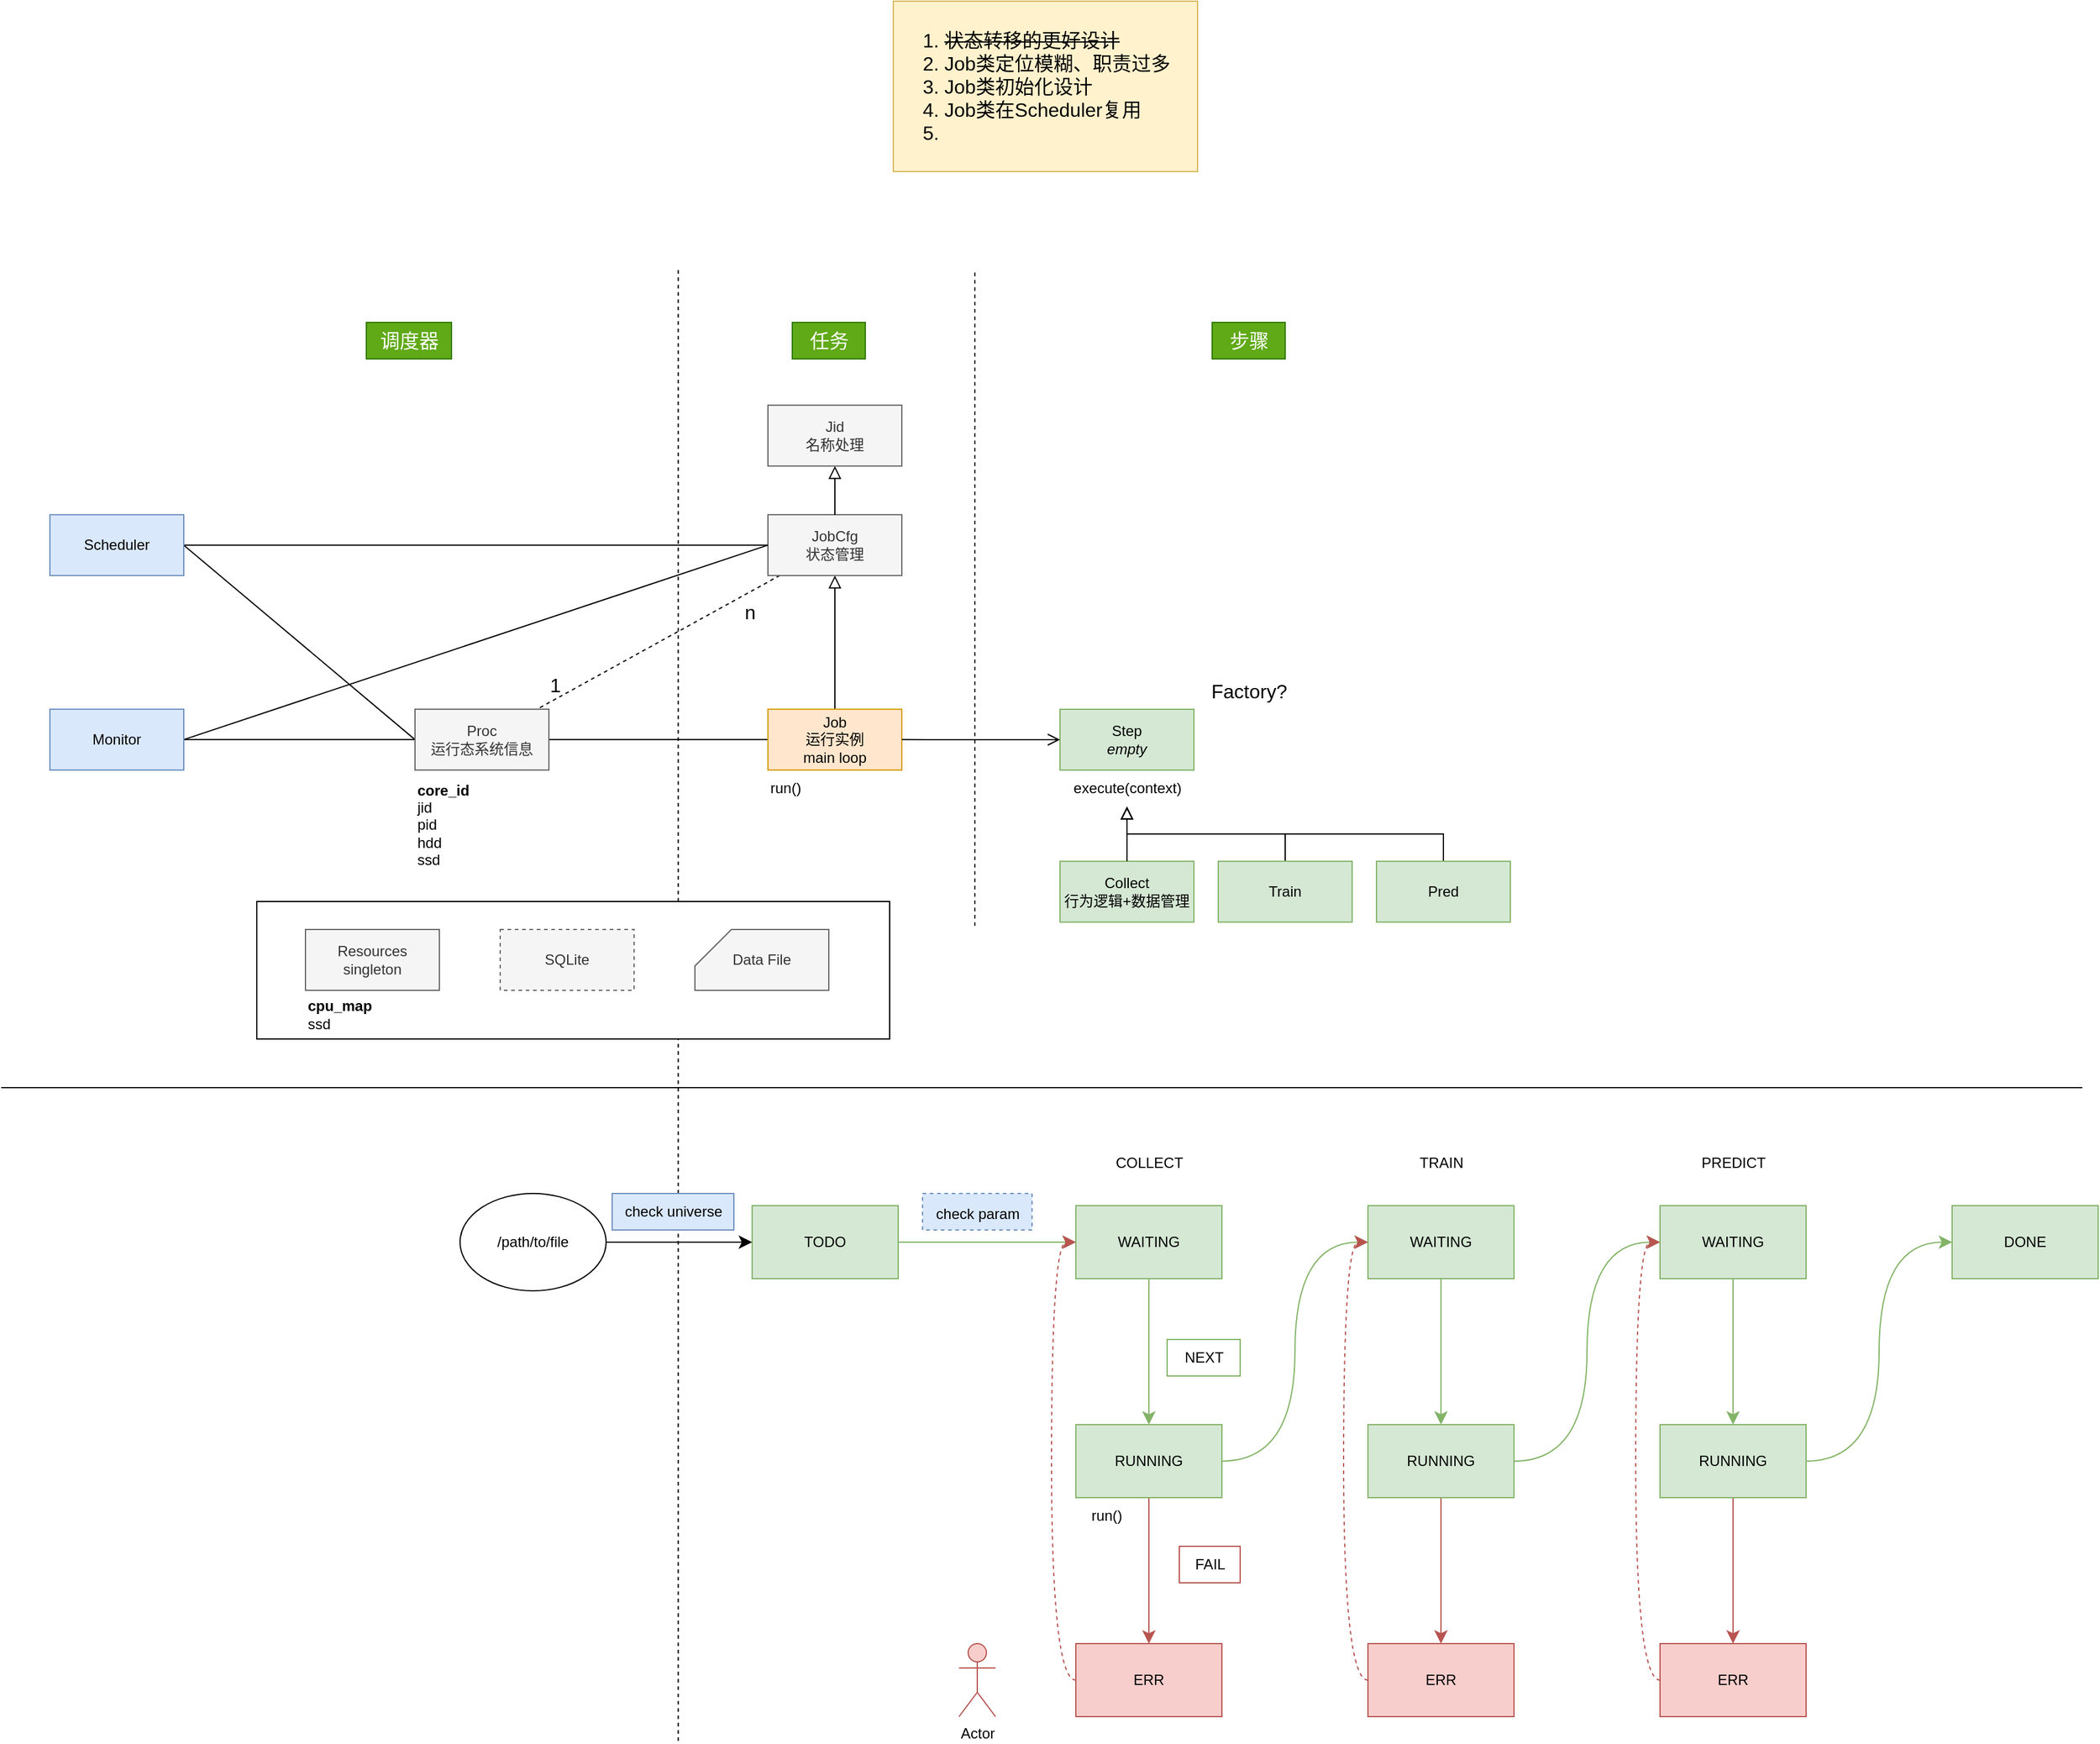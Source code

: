 <mxfile version="24.7.6">
  <diagram name="第 1 页" id="7KTaMBhgqVzbro8H5_XD">
    <mxGraphModel dx="699" dy="1607" grid="1" gridSize="10" guides="1" tooltips="1" connect="1" arrows="1" fold="1" page="0" pageScale="1" pageWidth="850" pageHeight="1100" math="0" shadow="0">
      <root>
        <mxCell id="0" />
        <mxCell id="1" parent="0" />
        <mxCell id="JNSrJHHTEGONHWkqj-x3-166" value="" style="endArrow=none;dashed=1;html=1;rounded=0;fontSize=12;startSize=8;endSize=8;curved=1;" edge="1" parent="1">
          <mxGeometry width="50" height="50" relative="1" as="geometry">
            <mxPoint x="1136.29" y="1390" as="sourcePoint" />
            <mxPoint x="1136.29" y="180" as="targetPoint" />
          </mxGeometry>
        </mxCell>
        <mxCell id="JNSrJHHTEGONHWkqj-x3-100" style="edgeStyle=none;curved=1;rounded=0;orthogonalLoop=1;jettySize=auto;html=1;exitX=0;exitY=0.5;exitDx=0;exitDy=0;entryX=1;entryY=0.5;entryDx=0;entryDy=0;fontSize=12;startSize=8;endSize=8;endArrow=none;endFill=0;" edge="1" parent="1" source="JNSrJHHTEGONHWkqj-x3-54" target="JNSrJHHTEGONHWkqj-x3-90">
          <mxGeometry relative="1" as="geometry" />
        </mxCell>
        <mxCell id="JNSrJHHTEGONHWkqj-x3-173" style="edgeStyle=none;curved=1;rounded=0;orthogonalLoop=1;jettySize=auto;html=1;entryX=0.5;entryY=0;entryDx=0;entryDy=0;fontSize=12;startSize=8;endSize=8;endArrow=none;endFill=0;startArrow=block;startFill=0;" edge="1" parent="1" source="JNSrJHHTEGONHWkqj-x3-54" target="JNSrJHHTEGONHWkqj-x3-53">
          <mxGeometry relative="1" as="geometry" />
        </mxCell>
        <mxCell id="JNSrJHHTEGONHWkqj-x3-192" value="" style="edgeStyle=none;curved=1;rounded=0;orthogonalLoop=1;jettySize=auto;html=1;fontSize=12;dashed=1;endArrow=none;endFill=0;" edge="1" parent="1" source="JNSrJHHTEGONHWkqj-x3-54" target="JNSrJHHTEGONHWkqj-x3-56">
          <mxGeometry relative="1" as="geometry" />
        </mxCell>
        <mxCell id="JNSrJHHTEGONHWkqj-x3-54" value="&lt;div&gt;JobCfg&lt;/div&gt;&lt;div&gt;状态管理&lt;/div&gt;" style="html=1;whiteSpace=wrap;fillColor=#f5f5f5;strokeColor=#666666;fontColor=#333333;" vertex="1" parent="1">
          <mxGeometry x="1210" y="382.08" width="110" height="50" as="geometry" />
        </mxCell>
        <mxCell id="JNSrJHHTEGONHWkqj-x3-60" value="" style="edgeStyle=orthogonalEdgeStyle;rounded=0;orthogonalLoop=1;jettySize=auto;html=1;fontSize=12;startSize=8;endSize=8;endArrow=none;endFill=0;startArrow=block;startFill=0;" edge="1" parent="1" source="JNSrJHHTEGONHWkqj-x3-55" target="JNSrJHHTEGONHWkqj-x3-54">
          <mxGeometry relative="1" as="geometry" />
        </mxCell>
        <mxCell id="JNSrJHHTEGONHWkqj-x3-55" value="&lt;div&gt;Jid&lt;/div&gt;&lt;div&gt;名称处理&lt;br&gt;&lt;/div&gt;" style="html=1;whiteSpace=wrap;fillColor=#f5f5f5;fontColor=#333333;strokeColor=#666666;" vertex="1" parent="1">
          <mxGeometry x="1210" y="292.08" width="110" height="50" as="geometry" />
        </mxCell>
        <mxCell id="JNSrJHHTEGONHWkqj-x3-89" value="" style="edgeStyle=none;curved=1;rounded=0;orthogonalLoop=1;jettySize=auto;html=1;fontSize=12;startSize=8;endSize=8;endArrow=none;endFill=0;exitX=1;exitY=0.5;exitDx=0;exitDy=0;entryX=0;entryY=0.5;entryDx=0;entryDy=0;" edge="1" parent="1" source="JNSrJHHTEGONHWkqj-x3-56" target="JNSrJHHTEGONHWkqj-x3-53">
          <mxGeometry relative="1" as="geometry" />
        </mxCell>
        <mxCell id="JNSrJHHTEGONHWkqj-x3-64" style="rounded=0;orthogonalLoop=1;jettySize=auto;html=1;entryX=0;entryY=0.5;entryDx=0;entryDy=0;fontSize=12;startSize=8;endSize=8;endArrow=none;endFill=0;exitX=1;exitY=0.5;exitDx=0;exitDy=0;" edge="1" parent="1" source="JNSrJHHTEGONHWkqj-x3-57" target="JNSrJHHTEGONHWkqj-x3-56">
          <mxGeometry relative="1" as="geometry" />
        </mxCell>
        <mxCell id="JNSrJHHTEGONHWkqj-x3-93" style="edgeStyle=none;curved=1;rounded=0;orthogonalLoop=1;jettySize=auto;html=1;exitX=1;exitY=0.5;exitDx=0;exitDy=0;entryX=0;entryY=0.5;entryDx=0;entryDy=0;fontSize=12;startSize=8;endSize=8;endArrow=none;endFill=0;" edge="1" parent="1" source="JNSrJHHTEGONHWkqj-x3-57" target="JNSrJHHTEGONHWkqj-x3-54">
          <mxGeometry relative="1" as="geometry" />
        </mxCell>
        <mxCell id="JNSrJHHTEGONHWkqj-x3-57" value="&lt;div&gt;Scheduler&lt;/div&gt;" style="html=1;whiteSpace=wrap;fillColor=#dae8fc;strokeColor=#6c8ebf;" vertex="1" parent="1">
          <mxGeometry x="620" y="382.08" width="110" height="50" as="geometry" />
        </mxCell>
        <mxCell id="JNSrJHHTEGONHWkqj-x3-184" style="edgeStyle=none;curved=1;rounded=0;orthogonalLoop=1;jettySize=auto;html=1;exitX=1;exitY=0.5;exitDx=0;exitDy=0;entryX=0;entryY=0.5;entryDx=0;entryDy=0;fontSize=12;startSize=8;endSize=8;endArrow=none;endFill=0;" edge="1" parent="1" source="JNSrJHHTEGONHWkqj-x3-90" target="JNSrJHHTEGONHWkqj-x3-56">
          <mxGeometry relative="1" as="geometry" />
        </mxCell>
        <mxCell id="JNSrJHHTEGONHWkqj-x3-90" value="Monitor" style="html=1;whiteSpace=wrap;fillColor=#dae8fc;strokeColor=#6c8ebf;" vertex="1" parent="1">
          <mxGeometry x="620" y="541.93" width="110" height="50" as="geometry" />
        </mxCell>
        <mxCell id="JNSrJHHTEGONHWkqj-x3-119" value="" style="edgeStyle=none;curved=1;rounded=0;orthogonalLoop=1;jettySize=auto;html=1;fontSize=12;startSize=8;endSize=8;fillColor=#d5e8d4;strokeColor=#82b366;" edge="1" parent="1" source="JNSrJHHTEGONHWkqj-x3-113" target="JNSrJHHTEGONHWkqj-x3-118">
          <mxGeometry relative="1" as="geometry" />
        </mxCell>
        <mxCell id="JNSrJHHTEGONHWkqj-x3-113" value="TODO" style="rounded=0;whiteSpace=wrap;html=1;fillColor=#d5e8d4;strokeColor=#82b366;" vertex="1" parent="1">
          <mxGeometry x="1197" y="950" width="120" height="60" as="geometry" />
        </mxCell>
        <mxCell id="JNSrJHHTEGONHWkqj-x3-122" value="" style="edgeStyle=none;curved=1;rounded=0;orthogonalLoop=1;jettySize=auto;html=1;fontSize=12;startSize=8;endSize=8;fillColor=#d5e8d4;strokeColor=#82b366;" edge="1" parent="1" source="JNSrJHHTEGONHWkqj-x3-118" target="JNSrJHHTEGONHWkqj-x3-121">
          <mxGeometry relative="1" as="geometry" />
        </mxCell>
        <mxCell id="JNSrJHHTEGONHWkqj-x3-118" value="&lt;div&gt;WAITING&lt;/div&gt;" style="rounded=0;whiteSpace=wrap;html=1;fillColor=#d5e8d4;strokeColor=#82b366;" vertex="1" parent="1">
          <mxGeometry x="1463" y="950" width="120" height="60" as="geometry" />
        </mxCell>
        <mxCell id="JNSrJHHTEGONHWkqj-x3-127" value="" style="edgeStyle=none;curved=1;rounded=0;orthogonalLoop=1;jettySize=auto;html=1;fontSize=12;startSize=8;endSize=8;fillColor=#f8cecc;strokeColor=#b85450;" edge="1" parent="1" source="JNSrJHHTEGONHWkqj-x3-121" target="JNSrJHHTEGONHWkqj-x3-126">
          <mxGeometry relative="1" as="geometry" />
        </mxCell>
        <mxCell id="JNSrJHHTEGONHWkqj-x3-121" value="RUNNING" style="rounded=0;whiteSpace=wrap;html=1;fillColor=#d5e8d4;strokeColor=#82b366;" vertex="1" parent="1">
          <mxGeometry x="1463" y="1130" width="120" height="60" as="geometry" />
        </mxCell>
        <mxCell id="JNSrJHHTEGONHWkqj-x3-149" style="edgeStyle=orthogonalEdgeStyle;rounded=0;orthogonalLoop=1;jettySize=auto;html=1;exitX=0;exitY=0.5;exitDx=0;exitDy=0;entryX=0;entryY=0.5;entryDx=0;entryDy=0;fontSize=12;startSize=8;endSize=8;curved=1;fillColor=#f8cecc;strokeColor=#b85450;dashed=1;" edge="1" parent="1" source="JNSrJHHTEGONHWkqj-x3-126" target="JNSrJHHTEGONHWkqj-x3-118">
          <mxGeometry relative="1" as="geometry" />
        </mxCell>
        <mxCell id="JNSrJHHTEGONHWkqj-x3-126" value="ERR" style="rounded=0;whiteSpace=wrap;html=1;fillColor=#f8cecc;strokeColor=#b85450;" vertex="1" parent="1">
          <mxGeometry x="1463" y="1310" width="120" height="60" as="geometry" />
        </mxCell>
        <mxCell id="JNSrJHHTEGONHWkqj-x3-142" value="" style="edgeStyle=none;curved=1;rounded=0;orthogonalLoop=1;jettySize=auto;html=1;fontSize=12;startSize=8;endSize=8;fillColor=#d5e8d4;strokeColor=#82b366;" edge="1" parent="1" source="JNSrJHHTEGONHWkqj-x3-128" target="JNSrJHHTEGONHWkqj-x3-134">
          <mxGeometry relative="1" as="geometry" />
        </mxCell>
        <mxCell id="JNSrJHHTEGONHWkqj-x3-128" value="&lt;div&gt;WAITING&lt;/div&gt;" style="rounded=0;whiteSpace=wrap;html=1;fillColor=#d5e8d4;strokeColor=#82b366;" vertex="1" parent="1">
          <mxGeometry x="1703" y="950" width="120" height="60" as="geometry" />
        </mxCell>
        <mxCell id="JNSrJHHTEGONHWkqj-x3-143" value="" style="edgeStyle=none;curved=1;rounded=0;orthogonalLoop=1;jettySize=auto;html=1;fontSize=12;startSize=8;endSize=8;fillColor=#d5e8d4;strokeColor=#82b366;" edge="1" parent="1" source="JNSrJHHTEGONHWkqj-x3-130" target="JNSrJHHTEGONHWkqj-x3-136">
          <mxGeometry relative="1" as="geometry" />
        </mxCell>
        <mxCell id="JNSrJHHTEGONHWkqj-x3-130" value="&lt;div&gt;WAITING&lt;/div&gt;" style="rounded=0;whiteSpace=wrap;html=1;fillColor=#d5e8d4;strokeColor=#82b366;" vertex="1" parent="1">
          <mxGeometry x="1943" y="950" width="120" height="60" as="geometry" />
        </mxCell>
        <mxCell id="JNSrJHHTEGONHWkqj-x3-132" value="DONE" style="rounded=0;whiteSpace=wrap;html=1;fillColor=#d5e8d4;strokeColor=#82b366;" vertex="1" parent="1">
          <mxGeometry x="2183" y="950" width="120" height="60" as="geometry" />
        </mxCell>
        <mxCell id="JNSrJHHTEGONHWkqj-x3-145" value="" style="edgeStyle=none;curved=1;rounded=0;orthogonalLoop=1;jettySize=auto;html=1;fontSize=12;startSize=8;endSize=8;fillColor=#f8cecc;strokeColor=#b85450;" edge="1" parent="1" source="JNSrJHHTEGONHWkqj-x3-134" target="JNSrJHHTEGONHWkqj-x3-138">
          <mxGeometry relative="1" as="geometry" />
        </mxCell>
        <mxCell id="JNSrJHHTEGONHWkqj-x3-147" style="edgeStyle=orthogonalEdgeStyle;curved=1;rounded=0;orthogonalLoop=1;jettySize=auto;html=1;exitX=1;exitY=0.5;exitDx=0;exitDy=0;entryX=0;entryY=0.5;entryDx=0;entryDy=0;fontSize=12;startSize=8;endSize=8;fillColor=#d5e8d4;strokeColor=#82b366;" edge="1" parent="1" source="JNSrJHHTEGONHWkqj-x3-134" target="JNSrJHHTEGONHWkqj-x3-130">
          <mxGeometry relative="1" as="geometry" />
        </mxCell>
        <mxCell id="JNSrJHHTEGONHWkqj-x3-134" value="RUNNING" style="rounded=0;whiteSpace=wrap;html=1;fillColor=#d5e8d4;strokeColor=#82b366;" vertex="1" parent="1">
          <mxGeometry x="1703" y="1130" width="120" height="60" as="geometry" />
        </mxCell>
        <mxCell id="JNSrJHHTEGONHWkqj-x3-144" value="" style="edgeStyle=none;curved=1;rounded=0;orthogonalLoop=1;jettySize=auto;html=1;fontSize=12;startSize=8;endSize=8;fillColor=#f8cecc;strokeColor=#b85450;" edge="1" parent="1" source="JNSrJHHTEGONHWkqj-x3-136" target="JNSrJHHTEGONHWkqj-x3-140">
          <mxGeometry relative="1" as="geometry" />
        </mxCell>
        <mxCell id="JNSrJHHTEGONHWkqj-x3-148" style="edgeStyle=orthogonalEdgeStyle;curved=1;rounded=0;orthogonalLoop=1;jettySize=auto;html=1;exitX=1;exitY=0.5;exitDx=0;exitDy=0;entryX=0;entryY=0.5;entryDx=0;entryDy=0;fontSize=12;startSize=8;endSize=8;fillColor=#d5e8d4;strokeColor=#82b366;" edge="1" parent="1" source="JNSrJHHTEGONHWkqj-x3-136" target="JNSrJHHTEGONHWkqj-x3-132">
          <mxGeometry relative="1" as="geometry" />
        </mxCell>
        <mxCell id="JNSrJHHTEGONHWkqj-x3-136" value="RUNNING" style="rounded=0;whiteSpace=wrap;html=1;fillColor=#d5e8d4;strokeColor=#82b366;" vertex="1" parent="1">
          <mxGeometry x="1943" y="1130" width="120" height="60" as="geometry" />
        </mxCell>
        <mxCell id="JNSrJHHTEGONHWkqj-x3-138" value="ERR" style="rounded=0;whiteSpace=wrap;html=1;fillColor=#f8cecc;strokeColor=#b85450;" vertex="1" parent="1">
          <mxGeometry x="1703" y="1310" width="120" height="60" as="geometry" />
        </mxCell>
        <mxCell id="JNSrJHHTEGONHWkqj-x3-152" style="edgeStyle=orthogonalEdgeStyle;curved=1;rounded=0;orthogonalLoop=1;jettySize=auto;html=1;exitX=0;exitY=0.5;exitDx=0;exitDy=0;entryX=0;entryY=0.5;entryDx=0;entryDy=0;fontSize=12;startSize=8;endSize=8;fillColor=#f8cecc;strokeColor=#b85450;dashed=1;" edge="1" parent="1" source="JNSrJHHTEGONHWkqj-x3-140" target="JNSrJHHTEGONHWkqj-x3-130">
          <mxGeometry relative="1" as="geometry" />
        </mxCell>
        <mxCell id="JNSrJHHTEGONHWkqj-x3-140" value="ERR" style="rounded=0;whiteSpace=wrap;html=1;fillColor=#f8cecc;strokeColor=#b85450;" vertex="1" parent="1">
          <mxGeometry x="1943" y="1310" width="120" height="60" as="geometry" />
        </mxCell>
        <mxCell id="JNSrJHHTEGONHWkqj-x3-153" value="TRAIN" style="text;html=1;align=center;verticalAlign=middle;resizable=0;points=[];autosize=1;strokeColor=none;fillColor=none;fontSize=12;" vertex="1" parent="1">
          <mxGeometry x="1733" y="900" width="60" height="30" as="geometry" />
        </mxCell>
        <mxCell id="JNSrJHHTEGONHWkqj-x3-154" value="COLLECT" style="text;html=1;align=center;verticalAlign=middle;resizable=0;points=[];autosize=1;strokeColor=none;fillColor=none;fontSize=12;" vertex="1" parent="1">
          <mxGeometry x="1483" y="900" width="80" height="30" as="geometry" />
        </mxCell>
        <mxCell id="JNSrJHHTEGONHWkqj-x3-155" value="PREDICT" style="text;html=1;align=center;verticalAlign=middle;resizable=0;points=[];autosize=1;strokeColor=none;fillColor=none;fontSize=12;" vertex="1" parent="1">
          <mxGeometry x="1963" y="900" width="80" height="30" as="geometry" />
        </mxCell>
        <mxCell id="JNSrJHHTEGONHWkqj-x3-157" value="&lt;font style=&quot;font-size: 12px;&quot;&gt;check param&lt;br&gt;&lt;/font&gt;" style="text;html=1;align=center;verticalAlign=middle;resizable=0;points=[];autosize=1;strokeColor=#6c8ebf;fillColor=#dae8fc;fontSize=16;dashed=1;" vertex="1" parent="1">
          <mxGeometry x="1337" y="940" width="90" height="30" as="geometry" />
        </mxCell>
        <mxCell id="JNSrJHHTEGONHWkqj-x3-164" value="" style="edgeStyle=none;curved=1;rounded=0;orthogonalLoop=1;jettySize=auto;html=1;fontSize=12;startSize=8;endSize=8;" edge="1" parent="1" source="JNSrJHHTEGONHWkqj-x3-158" target="JNSrJHHTEGONHWkqj-x3-113">
          <mxGeometry relative="1" as="geometry" />
        </mxCell>
        <mxCell id="JNSrJHHTEGONHWkqj-x3-158" value="/path/to/file" style="ellipse;whiteSpace=wrap;html=1;" vertex="1" parent="1">
          <mxGeometry x="957" y="940" width="120" height="80" as="geometry" />
        </mxCell>
        <mxCell id="JNSrJHHTEGONHWkqj-x3-165" value="check universe" style="text;html=1;align=center;verticalAlign=middle;resizable=0;points=[];autosize=1;fontSize=12;fillColor=#dae8fc;strokeColor=#6c8ebf;" vertex="1" parent="1">
          <mxGeometry x="1082" y="940" width="100" height="30" as="geometry" />
        </mxCell>
        <mxCell id="JNSrJHHTEGONHWkqj-x3-167" value="Actor" style="shape=umlActor;verticalLabelPosition=bottom;verticalAlign=top;html=1;outlineConnect=0;fillColor=#f8cecc;strokeColor=#b85450;" vertex="1" parent="1">
          <mxGeometry x="1367" y="1310" width="30" height="60" as="geometry" />
        </mxCell>
        <mxCell id="JNSrJHHTEGONHWkqj-x3-146" style="edgeStyle=orthogonalEdgeStyle;curved=1;rounded=0;orthogonalLoop=1;jettySize=auto;html=1;exitX=1;exitY=0.5;exitDx=0;exitDy=0;entryX=0;entryY=0.5;entryDx=0;entryDy=0;fontSize=12;startSize=8;endSize=8;fillColor=#d5e8d4;strokeColor=#82b366;" edge="1" parent="1" source="JNSrJHHTEGONHWkqj-x3-121" target="JNSrJHHTEGONHWkqj-x3-128">
          <mxGeometry relative="1" as="geometry" />
        </mxCell>
        <mxCell id="JNSrJHHTEGONHWkqj-x3-151" style="edgeStyle=orthogonalEdgeStyle;curved=1;rounded=0;orthogonalLoop=1;jettySize=auto;html=1;exitX=0;exitY=0.5;exitDx=0;exitDy=0;entryX=0;entryY=0.5;entryDx=0;entryDy=0;fontSize=12;startSize=8;endSize=8;fillColor=#f8cecc;strokeColor=#b85450;dashed=1;" edge="1" parent="1" source="JNSrJHHTEGONHWkqj-x3-138" target="JNSrJHHTEGONHWkqj-x3-128">
          <mxGeometry relative="1" as="geometry" />
        </mxCell>
        <mxCell id="JNSrJHHTEGONHWkqj-x3-170" value="&lt;div align=&quot;left&quot;&gt;&lt;ol&gt;&lt;li&gt;&lt;strike&gt;状态转移的更好设计&lt;/strike&gt;&lt;/li&gt;&lt;li&gt;Job类定位模糊、职责过多&lt;/li&gt;&lt;li&gt;Job类初始化设计&lt;br&gt;&lt;/li&gt;&lt;li&gt;Job类在Scheduler复用&lt;/li&gt;&lt;li&gt;&lt;br&gt;&lt;/li&gt;&lt;/ol&gt;&lt;/div&gt;" style="text;html=1;align=left;verticalAlign=middle;resizable=0;points=[];autosize=1;strokeColor=#d6b656;fillColor=#fff2cc;fontSize=16;" vertex="1" parent="1">
          <mxGeometry x="1313" y="-40" width="250" height="140" as="geometry" />
        </mxCell>
        <mxCell id="JNSrJHHTEGONHWkqj-x3-171" value="调度器" style="text;html=1;align=center;verticalAlign=middle;resizable=0;points=[];autosize=1;strokeColor=#2D7600;fillColor=#60a917;fontSize=16;fontColor=#ffffff;" vertex="1" parent="1">
          <mxGeometry x="880" y="224" width="70" height="30" as="geometry" />
        </mxCell>
        <mxCell id="JNSrJHHTEGONHWkqj-x3-172" value="任务" style="text;html=1;align=center;verticalAlign=middle;resizable=0;points=[];autosize=1;strokeColor=#2D7600;fillColor=#60a917;fontSize=16;fontColor=#ffffff;" vertex="1" parent="1">
          <mxGeometry x="1230" y="224" width="60" height="30" as="geometry" />
        </mxCell>
        <mxCell id="JNSrJHHTEGONHWkqj-x3-175" value="" style="group" vertex="1" connectable="0" parent="1">
          <mxGeometry x="920" y="541.93" width="110" height="140" as="geometry" />
        </mxCell>
        <mxCell id="JNSrJHHTEGONHWkqj-x3-56" value="&lt;div&gt;Proc&lt;/div&gt;运行态系统信息" style="html=1;whiteSpace=wrap;fillColor=#f5f5f5;strokeColor=#666666;fontColor=#333333;" vertex="1" parent="JNSrJHHTEGONHWkqj-x3-175">
          <mxGeometry width="110" height="50" as="geometry" />
        </mxCell>
        <mxCell id="JNSrJHHTEGONHWkqj-x3-108" value="&lt;div style=&quot;font-size: 12px;&quot;&gt;&lt;b&gt;core_id&lt;/b&gt;&lt;/div&gt;&lt;div style=&quot;font-size: 12px;&quot;&gt;jid&lt;/div&gt;&lt;div style=&quot;font-size: 12px;&quot;&gt;pid&lt;/div&gt;&lt;div style=&quot;font-size: 12px;&quot;&gt;hdd&lt;/div&gt;&lt;div style=&quot;font-size: 12px;&quot;&gt;ssd&lt;br style=&quot;font-size: 12px;&quot;&gt;&lt;/div&gt;" style="text;html=1;align=left;verticalAlign=middle;resizable=0;points=[];autosize=1;strokeColor=none;fillColor=none;fontSize=12;" vertex="1" parent="JNSrJHHTEGONHWkqj-x3-175">
          <mxGeometry y="50" width="70" height="90" as="geometry" />
        </mxCell>
        <mxCell id="JNSrJHHTEGONHWkqj-x3-176" value="" style="group" vertex="1" connectable="0" parent="1">
          <mxGeometry x="1210" y="541.93" width="110" height="80" as="geometry" />
        </mxCell>
        <mxCell id="JNSrJHHTEGONHWkqj-x3-53" value="&lt;div&gt;Job&lt;/div&gt;&lt;div&gt;运行实例&lt;/div&gt;&lt;div&gt;main loop&lt;br&gt;&lt;/div&gt;" style="html=1;whiteSpace=wrap;fillColor=#ffe6cc;strokeColor=#d79b00;" vertex="1" parent="JNSrJHHTEGONHWkqj-x3-176">
          <mxGeometry width="110" height="50" as="geometry" />
        </mxCell>
        <mxCell id="JNSrJHHTEGONHWkqj-x3-111" value="run()" style="text;html=1;align=left;verticalAlign=middle;resizable=0;points=[];autosize=1;strokeColor=none;fillColor=none;fontSize=12;" vertex="1" parent="JNSrJHHTEGONHWkqj-x3-176">
          <mxGeometry y="50" width="50" height="30" as="geometry" />
        </mxCell>
        <mxCell id="JNSrJHHTEGONHWkqj-x3-178" value="NEXT" style="text;html=1;align=center;verticalAlign=middle;resizable=0;points=[];autosize=1;strokeColor=#82b366;fillColor=none;fontSize=12;" vertex="1" parent="1">
          <mxGeometry x="1538" y="1060" width="60" height="30" as="geometry" />
        </mxCell>
        <mxCell id="JNSrJHHTEGONHWkqj-x3-179" value="FAIL" style="text;html=1;align=center;verticalAlign=middle;resizable=0;points=[];autosize=1;strokeColor=#b85450;fillColor=none;fontSize=12;" vertex="1" parent="1">
          <mxGeometry x="1548" y="1230" width="50" height="30" as="geometry" />
        </mxCell>
        <mxCell id="JNSrJHHTEGONHWkqj-x3-190" value="run()" style="text;html=1;align=center;verticalAlign=middle;resizable=0;points=[];autosize=1;strokeColor=none;fillColor=none;fontSize=12;" vertex="1" parent="1">
          <mxGeometry x="1463" y="1190" width="50" height="30" as="geometry" />
        </mxCell>
        <mxCell id="JNSrJHHTEGONHWkqj-x3-197" value="1" style="text;html=1;align=center;verticalAlign=middle;resizable=0;points=[];autosize=1;strokeColor=none;fillColor=none;fontSize=16;" vertex="1" parent="1">
          <mxGeometry x="1020" y="507" width="30" height="30" as="geometry" />
        </mxCell>
        <mxCell id="JNSrJHHTEGONHWkqj-x3-198" value="n" style="text;html=1;align=center;verticalAlign=middle;resizable=0;points=[];autosize=1;strokeColor=none;fillColor=none;fontSize=16;" vertex="1" parent="1">
          <mxGeometry x="1180" y="447" width="30" height="30" as="geometry" />
        </mxCell>
        <mxCell id="JNSrJHHTEGONHWkqj-x3-199" value="" style="endArrow=none;html=1;rounded=0;fontSize=12;startSize=8;endSize=8;curved=1;" edge="1" parent="1">
          <mxGeometry width="50" height="50" relative="1" as="geometry">
            <mxPoint x="580" y="853" as="sourcePoint" />
            <mxPoint x="2290" y="853" as="targetPoint" />
          </mxGeometry>
        </mxCell>
        <mxCell id="JNSrJHHTEGONHWkqj-x3-208" value="" style="group" vertex="1" connectable="0" parent="1">
          <mxGeometry x="1450" y="542.0" width="110" height="80.0" as="geometry" />
        </mxCell>
        <mxCell id="JNSrJHHTEGONHWkqj-x3-203" value="&lt;div&gt;Step&lt;/div&gt;&lt;div&gt;&lt;i&gt;empty&lt;/i&gt;&lt;/div&gt;" style="html=1;whiteSpace=wrap;fillColor=#d5e8d4;strokeColor=#82b366;" vertex="1" parent="JNSrJHHTEGONHWkqj-x3-208">
          <mxGeometry width="110" height="50" as="geometry" />
        </mxCell>
        <mxCell id="JNSrJHHTEGONHWkqj-x3-207" value="execute(context)" style="text;html=1;align=center;verticalAlign=middle;resizable=0;points=[];autosize=1;strokeColor=none;fillColor=none;fontSize=12;" vertex="1" parent="JNSrJHHTEGONHWkqj-x3-208">
          <mxGeometry y="50.0" width="110" height="30" as="geometry" />
        </mxCell>
        <mxCell id="JNSrJHHTEGONHWkqj-x3-210" value="&lt;div&gt;Collect&lt;/div&gt;&lt;div&gt;行为逻辑+数据管理&lt;br&gt;&lt;/div&gt;" style="html=1;whiteSpace=wrap;fillColor=#d5e8d4;strokeColor=#82b366;" vertex="1" parent="1">
          <mxGeometry x="1450" y="666.93" width="110" height="50" as="geometry" />
        </mxCell>
        <mxCell id="JNSrJHHTEGONHWkqj-x3-217" style="edgeStyle=orthogonalEdgeStyle;rounded=0;orthogonalLoop=1;jettySize=auto;html=1;exitX=0.5;exitY=0;exitDx=0;exitDy=0;fontSize=12;startSize=8;endSize=8;endArrow=block;endFill=0;" edge="1" parent="1" source="JNSrJHHTEGONHWkqj-x3-211" target="JNSrJHHTEGONHWkqj-x3-207">
          <mxGeometry relative="1" as="geometry" />
        </mxCell>
        <mxCell id="JNSrJHHTEGONHWkqj-x3-211" value="Train" style="html=1;whiteSpace=wrap;fillColor=#d5e8d4;strokeColor=#82b366;" vertex="1" parent="1">
          <mxGeometry x="1580" y="666.93" width="110" height="50" as="geometry" />
        </mxCell>
        <mxCell id="JNSrJHHTEGONHWkqj-x3-218" style="edgeStyle=orthogonalEdgeStyle;rounded=0;orthogonalLoop=1;jettySize=auto;html=1;exitX=0.5;exitY=0;exitDx=0;exitDy=0;fontSize=12;startSize=8;endSize=8;endArrow=block;endFill=0;" edge="1" parent="1" source="JNSrJHHTEGONHWkqj-x3-212" target="JNSrJHHTEGONHWkqj-x3-207">
          <mxGeometry relative="1" as="geometry" />
        </mxCell>
        <mxCell id="JNSrJHHTEGONHWkqj-x3-212" value="Pred" style="html=1;whiteSpace=wrap;fillColor=#d5e8d4;strokeColor=#82b366;" vertex="1" parent="1">
          <mxGeometry x="1710" y="666.93" width="110" height="50" as="geometry" />
        </mxCell>
        <mxCell id="JNSrJHHTEGONHWkqj-x3-216" value="" style="edgeStyle=none;curved=1;rounded=0;orthogonalLoop=1;jettySize=auto;html=1;fontSize=12;startSize=8;endSize=8;startArrow=block;startFill=0;endArrow=none;endFill=0;" edge="1" parent="1" source="JNSrJHHTEGONHWkqj-x3-207" target="JNSrJHHTEGONHWkqj-x3-210">
          <mxGeometry relative="1" as="geometry" />
        </mxCell>
        <mxCell id="JNSrJHHTEGONHWkqj-x3-220" value="&lt;div&gt;Factory?&lt;/div&gt;" style="text;html=1;align=center;verticalAlign=middle;resizable=0;points=[];autosize=1;strokeColor=none;fillColor=none;fontSize=16;" vertex="1" parent="1">
          <mxGeometry x="1560" y="512" width="90" height="30" as="geometry" />
        </mxCell>
        <mxCell id="JNSrJHHTEGONHWkqj-x3-221" value="" style="endArrow=none;dashed=1;html=1;rounded=0;fontSize=12;startSize=8;endSize=8;curved=1;" edge="1" parent="1">
          <mxGeometry width="50" height="50" relative="1" as="geometry">
            <mxPoint x="1380" y="720" as="sourcePoint" />
            <mxPoint x="1380" y="180" as="targetPoint" />
          </mxGeometry>
        </mxCell>
        <mxCell id="JNSrJHHTEGONHWkqj-x3-222" style="edgeStyle=none;curved=1;rounded=0;orthogonalLoop=1;jettySize=auto;html=1;exitX=1;exitY=0.5;exitDx=0;exitDy=0;entryX=0;entryY=0.5;entryDx=0;entryDy=0;fontSize=12;startSize=8;endSize=8;endArrow=open;endFill=0;" edge="1" parent="1" source="JNSrJHHTEGONHWkqj-x3-53" target="JNSrJHHTEGONHWkqj-x3-203">
          <mxGeometry relative="1" as="geometry" />
        </mxCell>
        <mxCell id="JNSrJHHTEGONHWkqj-x3-225" value="步骤" style="text;html=1;align=center;verticalAlign=middle;resizable=0;points=[];autosize=1;strokeColor=#2D7600;fillColor=#60a917;fontSize=16;fontColor=#ffffff;" vertex="1" parent="1">
          <mxGeometry x="1575" y="224" width="60" height="30" as="geometry" />
        </mxCell>
        <mxCell id="JNSrJHHTEGONHWkqj-x3-228" value="" style="group" vertex="1" connectable="0" parent="1">
          <mxGeometry x="790" y="700" width="520" height="113" as="geometry" />
        </mxCell>
        <mxCell id="JNSrJHHTEGONHWkqj-x3-226" value="" style="rounded=0;whiteSpace=wrap;html=1;" vertex="1" parent="JNSrJHHTEGONHWkqj-x3-228">
          <mxGeometry width="520" height="113" as="geometry" />
        </mxCell>
        <mxCell id="JNSrJHHTEGONHWkqj-x3-174" value="" style="group" vertex="1" connectable="0" parent="JNSrJHHTEGONHWkqj-x3-228">
          <mxGeometry x="40" y="23" width="110" height="90" as="geometry" />
        </mxCell>
        <mxCell id="JNSrJHHTEGONHWkqj-x3-44" value="Resources&lt;br&gt;&lt;div&gt;singleton&lt;br&gt;&lt;/div&gt;" style="html=1;whiteSpace=wrap;fillColor=#f5f5f5;strokeColor=#666666;fontColor=#333333;" vertex="1" parent="JNSrJHHTEGONHWkqj-x3-174">
          <mxGeometry width="110" height="50" as="geometry" />
        </mxCell>
        <mxCell id="JNSrJHHTEGONHWkqj-x3-107" value="&lt;div style=&quot;font-size: 12px;&quot;&gt;&lt;b&gt;cpu_map&lt;/b&gt;&lt;/div&gt;&lt;div style=&quot;font-size: 12px;&quot;&gt;ssd&lt;br style=&quot;font-size: 12px;&quot;&gt;&lt;/div&gt;" style="text;html=1;align=left;verticalAlign=middle;resizable=0;points=[];autosize=1;strokeColor=none;fillColor=none;fontSize=12;" vertex="1" parent="JNSrJHHTEGONHWkqj-x3-174">
          <mxGeometry y="50" width="80" height="40" as="geometry" />
        </mxCell>
        <mxCell id="JNSrJHHTEGONHWkqj-x3-195" value="Data File" style="html=1;whiteSpace=wrap;fillColor=#f5f5f5;strokeColor=#666666;shape=card;fontColor=#333333;" vertex="1" parent="JNSrJHHTEGONHWkqj-x3-228">
          <mxGeometry x="360" y="23" width="110" height="50" as="geometry" />
        </mxCell>
        <mxCell id="JNSrJHHTEGONHWkqj-x3-196" value="SQLite" style="html=1;whiteSpace=wrap;fillColor=#f5f5f5;strokeColor=#666666;dashed=1;fontColor=#333333;" vertex="1" parent="JNSrJHHTEGONHWkqj-x3-228">
          <mxGeometry x="200" y="23" width="110" height="50" as="geometry" />
        </mxCell>
      </root>
    </mxGraphModel>
  </diagram>
</mxfile>

